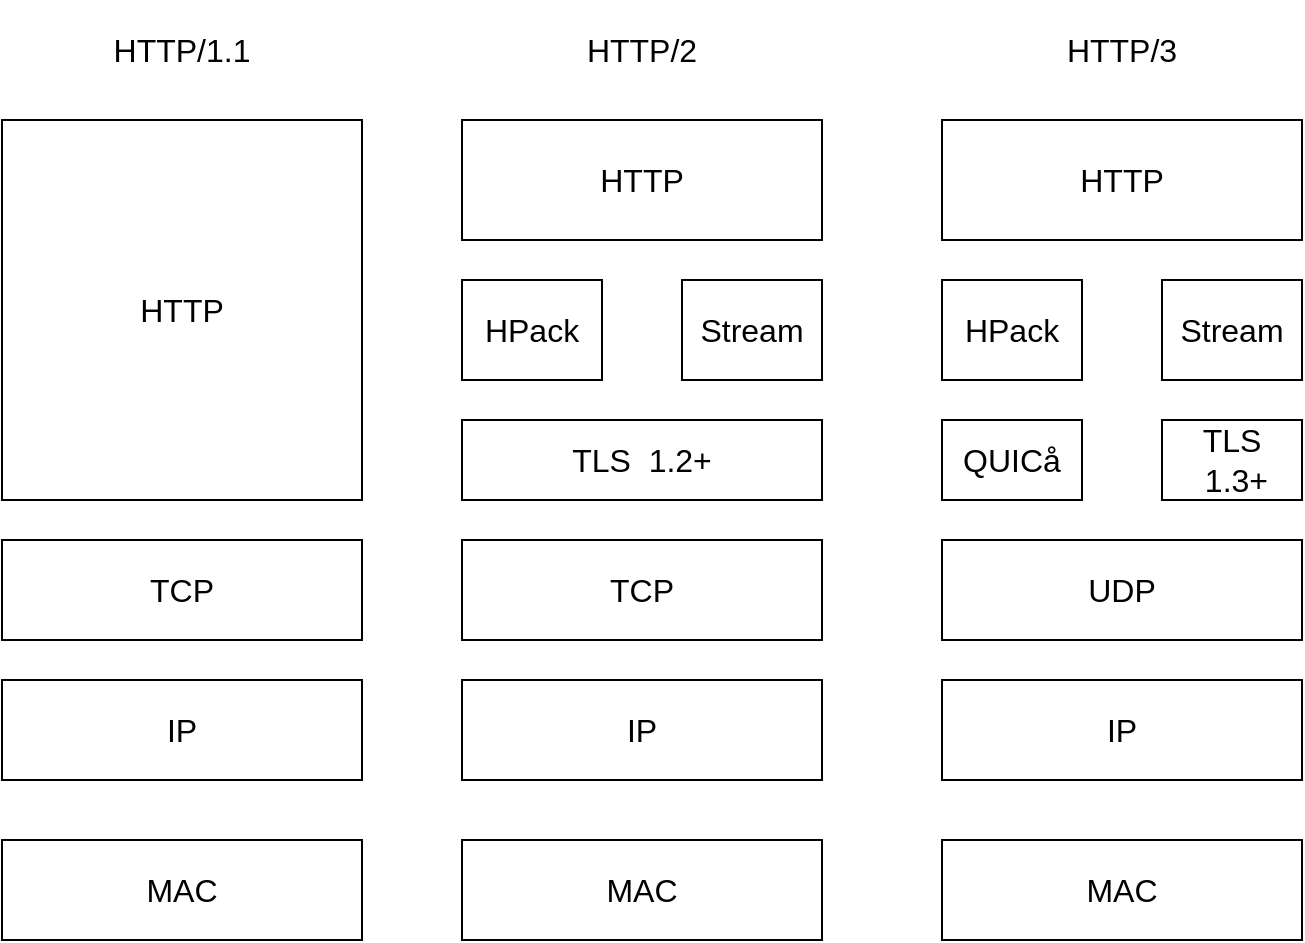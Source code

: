<mxfile version="21.1.2" type="github">
  <diagram name="第 1 页" id="_NqwZyx1BSWX3IVVpXD3">
    <mxGraphModel dx="1026" dy="692" grid="1" gridSize="10" guides="1" tooltips="1" connect="1" arrows="1" fold="1" page="1" pageScale="1" pageWidth="827" pageHeight="1169" math="0" shadow="0">
      <root>
        <mxCell id="0" />
        <mxCell id="1" parent="0" />
        <mxCell id="gODTmhrNmZGJQiDRdAay-1" value="&lt;font style=&quot;font-size: 16px;&quot;&gt;HTTP&lt;/font&gt;" style="rounded=0;whiteSpace=wrap;html=1;fontSize=16;" vertex="1" parent="1">
          <mxGeometry x="110" y="110" width="180" height="190" as="geometry" />
        </mxCell>
        <mxCell id="gODTmhrNmZGJQiDRdAay-2" value="TCP" style="rounded=0;whiteSpace=wrap;html=1;fontSize=16;" vertex="1" parent="1">
          <mxGeometry x="110" y="320" width="180" height="50" as="geometry" />
        </mxCell>
        <mxCell id="gODTmhrNmZGJQiDRdAay-3" value="IP" style="rounded=0;whiteSpace=wrap;html=1;fontSize=16;" vertex="1" parent="1">
          <mxGeometry x="110" y="390" width="180" height="50" as="geometry" />
        </mxCell>
        <mxCell id="gODTmhrNmZGJQiDRdAay-4" value="MAC" style="rounded=0;whiteSpace=wrap;html=1;fontSize=16;" vertex="1" parent="1">
          <mxGeometry x="110" y="470" width="180" height="50" as="geometry" />
        </mxCell>
        <mxCell id="gODTmhrNmZGJQiDRdAay-5" value="HTTP" style="rounded=0;whiteSpace=wrap;html=1;fontSize=16;" vertex="1" parent="1">
          <mxGeometry x="340" y="110" width="180" height="60" as="geometry" />
        </mxCell>
        <mxCell id="gODTmhrNmZGJQiDRdAay-6" value="HPack" style="rounded=0;whiteSpace=wrap;html=1;fontSize=16;" vertex="1" parent="1">
          <mxGeometry x="340" y="190" width="70" height="50" as="geometry" />
        </mxCell>
        <mxCell id="gODTmhrNmZGJQiDRdAay-7" value="Stream" style="rounded=0;whiteSpace=wrap;html=1;fontSize=16;" vertex="1" parent="1">
          <mxGeometry x="450" y="190" width="70" height="50" as="geometry" />
        </mxCell>
        <mxCell id="gODTmhrNmZGJQiDRdAay-8" value="TLS &amp;nbsp;1.2+" style="rounded=0;whiteSpace=wrap;html=1;fontSize=16;" vertex="1" parent="1">
          <mxGeometry x="340" y="260" width="180" height="40" as="geometry" />
        </mxCell>
        <mxCell id="gODTmhrNmZGJQiDRdAay-10" value="TCP" style="rounded=0;whiteSpace=wrap;html=1;fontSize=16;" vertex="1" parent="1">
          <mxGeometry x="340" y="320" width="180" height="50" as="geometry" />
        </mxCell>
        <mxCell id="gODTmhrNmZGJQiDRdAay-12" value="IP" style="rounded=0;whiteSpace=wrap;html=1;fontSize=16;" vertex="1" parent="1">
          <mxGeometry x="340" y="390" width="180" height="50" as="geometry" />
        </mxCell>
        <mxCell id="gODTmhrNmZGJQiDRdAay-13" value="MAC" style="rounded=0;whiteSpace=wrap;html=1;fontSize=16;" vertex="1" parent="1">
          <mxGeometry x="340" y="470" width="180" height="50" as="geometry" />
        </mxCell>
        <mxCell id="gODTmhrNmZGJQiDRdAay-14" value="HTTP/1.1" style="rounded=0;whiteSpace=wrap;html=1;strokeColor=none;fillColor=none;fontSize=16;" vertex="1" parent="1">
          <mxGeometry x="140" y="50" width="120" height="50" as="geometry" />
        </mxCell>
        <mxCell id="gODTmhrNmZGJQiDRdAay-15" value="HTTP/2" style="rounded=0;whiteSpace=wrap;html=1;strokeColor=none;fillColor=none;fontSize=16;" vertex="1" parent="1">
          <mxGeometry x="370" y="50" width="120" height="50" as="geometry" />
        </mxCell>
        <mxCell id="gODTmhrNmZGJQiDRdAay-16" value="HTTP" style="rounded=0;whiteSpace=wrap;html=1;fontSize=16;" vertex="1" parent="1">
          <mxGeometry x="580" y="110" width="180" height="60" as="geometry" />
        </mxCell>
        <mxCell id="gODTmhrNmZGJQiDRdAay-17" value="HPack" style="rounded=0;whiteSpace=wrap;html=1;fontSize=16;" vertex="1" parent="1">
          <mxGeometry x="580" y="190" width="70" height="50" as="geometry" />
        </mxCell>
        <mxCell id="gODTmhrNmZGJQiDRdAay-18" value="Stream" style="rounded=0;whiteSpace=wrap;html=1;fontSize=16;" vertex="1" parent="1">
          <mxGeometry x="690" y="190" width="70" height="50" as="geometry" />
        </mxCell>
        <mxCell id="gODTmhrNmZGJQiDRdAay-19" value="TLS &amp;nbsp;1.3+" style="rounded=0;whiteSpace=wrap;html=1;fontSize=16;" vertex="1" parent="1">
          <mxGeometry x="690" y="260" width="70" height="40" as="geometry" />
        </mxCell>
        <mxCell id="gODTmhrNmZGJQiDRdAay-20" value="UDP" style="rounded=0;whiteSpace=wrap;html=1;fontSize=16;" vertex="1" parent="1">
          <mxGeometry x="580" y="320" width="180" height="50" as="geometry" />
        </mxCell>
        <mxCell id="gODTmhrNmZGJQiDRdAay-21" value="IP" style="rounded=0;whiteSpace=wrap;html=1;fontSize=16;" vertex="1" parent="1">
          <mxGeometry x="580" y="390" width="180" height="50" as="geometry" />
        </mxCell>
        <mxCell id="gODTmhrNmZGJQiDRdAay-22" value="MAC" style="rounded=0;whiteSpace=wrap;html=1;fontSize=16;" vertex="1" parent="1">
          <mxGeometry x="580" y="470" width="180" height="50" as="geometry" />
        </mxCell>
        <mxCell id="gODTmhrNmZGJQiDRdAay-23" value="HTTP/3" style="rounded=0;whiteSpace=wrap;html=1;strokeColor=none;fillColor=none;fontSize=16;" vertex="1" parent="1">
          <mxGeometry x="610" y="50" width="120" height="50" as="geometry" />
        </mxCell>
        <mxCell id="gODTmhrNmZGJQiDRdAay-24" value="QUICå" style="rounded=0;whiteSpace=wrap;html=1;fontSize=16;" vertex="1" parent="1">
          <mxGeometry x="580" y="260" width="70" height="40" as="geometry" />
        </mxCell>
      </root>
    </mxGraphModel>
  </diagram>
</mxfile>
